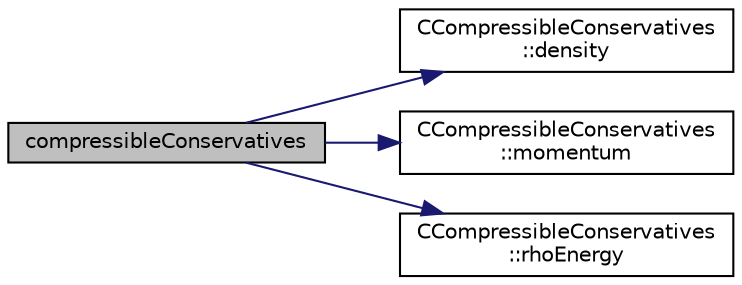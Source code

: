 digraph "compressibleConservatives"
{
 // LATEX_PDF_SIZE
  edge [fontname="Helvetica",fontsize="10",labelfontname="Helvetica",labelfontsize="10"];
  node [fontname="Helvetica",fontsize="10",shape=record];
  rankdir="LR";
  Node1 [label="compressibleConservatives",height=0.2,width=0.4,color="black", fillcolor="grey75", style="filled", fontcolor="black",tooltip="Primitive to conservative conversion."];
  Node1 -> Node2 [color="midnightblue",fontsize="10",style="solid",fontname="Helvetica"];
  Node2 [label="CCompressibleConservatives\l::density",height=0.2,width=0.4,color="black", fillcolor="white", style="filled",URL="$structCCompressibleConservatives.html#adb1ca04f1a121e080be02d23eac6f772",tooltip=" "];
  Node1 -> Node3 [color="midnightblue",fontsize="10",style="solid",fontname="Helvetica"];
  Node3 [label="CCompressibleConservatives\l::momentum",height=0.2,width=0.4,color="black", fillcolor="white", style="filled",URL="$structCCompressibleConservatives.html#adca48b80c13f22c9faf69eea54d248ad",tooltip=" "];
  Node1 -> Node4 [color="midnightblue",fontsize="10",style="solid",fontname="Helvetica"];
  Node4 [label="CCompressibleConservatives\l::rhoEnergy",height=0.2,width=0.4,color="black", fillcolor="white", style="filled",URL="$structCCompressibleConservatives.html#a91cb8cb964336e833dbf13d1666ae80c",tooltip=" "];
}
